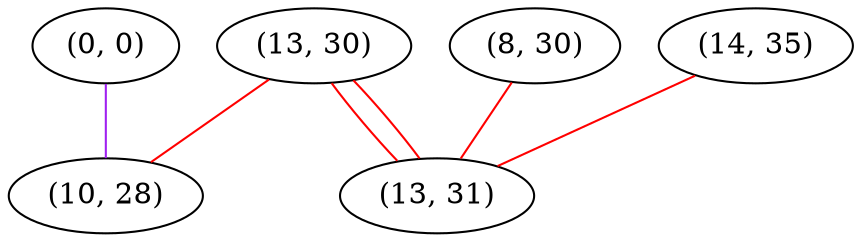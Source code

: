 graph "" {
"(0, 0)";
"(13, 30)";
"(8, 30)";
"(14, 35)";
"(13, 31)";
"(10, 28)";
"(0, 0)" -- "(10, 28)"  [color=purple, key=0, weight=4];
"(13, 30)" -- "(13, 31)"  [color=red, key=0, weight=1];
"(13, 30)" -- "(13, 31)"  [color=red, key=1, weight=1];
"(13, 30)" -- "(10, 28)"  [color=red, key=0, weight=1];
"(8, 30)" -- "(13, 31)"  [color=red, key=0, weight=1];
"(14, 35)" -- "(13, 31)"  [color=red, key=0, weight=1];
}
